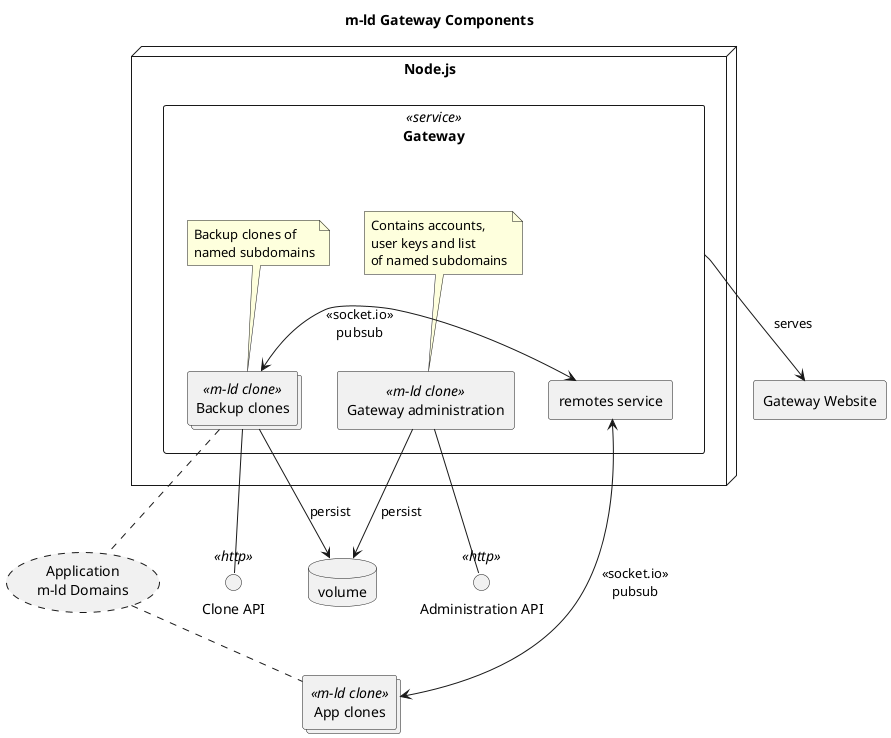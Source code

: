 @startuml
'https://plantuml.com/component-diagram
skinparam componentStyle rectangle

title m-ld Gateway Components

node Node.js {
  component "Gateway" <<service>> as gw {
    component "Gateway administration" <<m-ld clone>> as gwClone
    note top of gwClone
      Contains accounts,
      user keys and list
      of named subdomains
    end note
    component "remotes service" as remotes
    collections "Backup clones" <<m-ld clone>> as bkClones
    note top of bkClones
      Backup clones of
      named subdomains
    end note
  }
}
interface "Administration API" <<http>> as adminApi
interface "Clone API" <<http>> as cloneApi
gwClone -- adminApi
bkClones -- cloneApi

component "Gateway Website" as gwWeb
gw --> gwWeb : serves

database volume

gwClone --> volume : persist
bkClones --> volume : persist

collections (Application\nm-ld Domains) as apDomains #line.dashed
collections "App clones" <<m-ld clone>> as apClones

bkClones .. apDomains
apDomains .. apClones
bkClones <-> remotes : <<socket.io>>\npubsub
apClones <-> remotes : <<socket.io>>\npubsub
@enduml